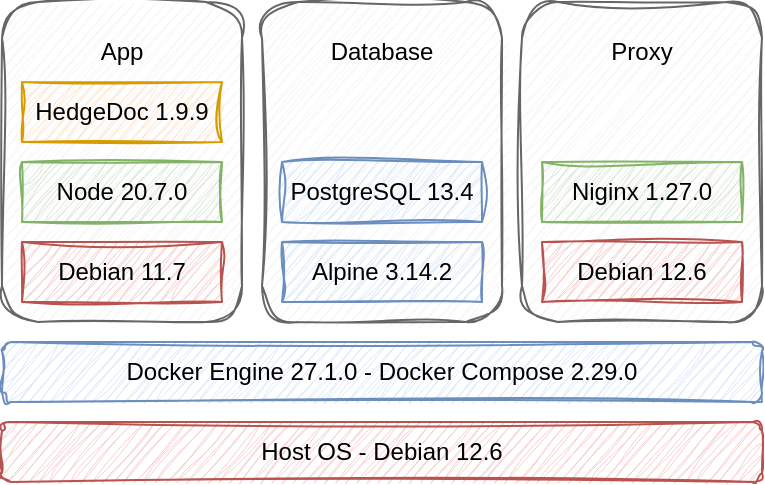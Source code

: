 <mxfile version="24.7.5">
  <diagram name="Página-1" id="A5Ahf2CoRVOPJ03jojGC">
    <mxGraphModel dx="551" dy="374" grid="1" gridSize="10" guides="1" tooltips="1" connect="1" arrows="1" fold="1" page="1" pageScale="1" pageWidth="440" pageHeight="280" math="0" shadow="0">
      <root>
        <mxCell id="0" />
        <mxCell id="1" parent="0" />
        <mxCell id="La_c6Itd9mwxb3O8G_VO-1" value="Host OS - Debian 12.6" style="rounded=1;whiteSpace=wrap;html=1;fillColor=#f8cecc;strokeColor=#b85450;sketch=1;curveFitting=1;jiggle=2;" parent="1" vertex="1">
          <mxGeometry x="30" y="230" width="380" height="30" as="geometry" />
        </mxCell>
        <mxCell id="La_c6Itd9mwxb3O8G_VO-2" value="D&lt;span style=&quot;background-color: initial;&quot;&gt;ocker Engine 27.1.0 - Docker Compose 2.29.0&lt;/span&gt;" style="rounded=1;whiteSpace=wrap;html=1;fillColor=#dae8fc;strokeColor=#6c8ebf;sketch=1;curveFitting=1;jiggle=2;" parent="1" vertex="1">
          <mxGeometry x="30" y="190" width="380" height="30" as="geometry" />
        </mxCell>
        <mxCell id="La_c6Itd9mwxb3O8G_VO-3" value="" style="rounded=1;whiteSpace=wrap;html=1;fillColor=#f5f5f5;fontColor=#333333;strokeColor=#666666;sketch=1;curveFitting=1;jiggle=2;" parent="1" vertex="1">
          <mxGeometry x="30" y="20" width="120" height="160" as="geometry" />
        </mxCell>
        <mxCell id="La_c6Itd9mwxb3O8G_VO-4" value="" style="rounded=1;whiteSpace=wrap;html=1;fillColor=#f5f5f5;fontColor=#333333;strokeColor=#666666;sketch=1;curveFitting=1;jiggle=2;" parent="1" vertex="1">
          <mxGeometry x="160" y="20" width="120" height="160" as="geometry" />
        </mxCell>
        <mxCell id="La_c6Itd9mwxb3O8G_VO-5" value="" style="rounded=1;whiteSpace=wrap;html=1;fillColor=#f5f5f5;fontColor=#333333;strokeColor=#666666;shadow=0;glass=0;sketch=1;curveFitting=1;jiggle=2;" parent="1" vertex="1">
          <mxGeometry x="290" y="20" width="120" height="160" as="geometry" />
        </mxCell>
        <mxCell id="La_c6Itd9mwxb3O8G_VO-6" value="Node 20.7.0" style="rounded=0;whiteSpace=wrap;html=1;fillColor=#d5e8d4;strokeColor=#82b366;sketch=1;curveFitting=1;jiggle=2;" parent="1" vertex="1">
          <mxGeometry x="40" y="100" width="100" height="30" as="geometry" />
        </mxCell>
        <mxCell id="La_c6Itd9mwxb3O8G_VO-7" value="HedgeDoc 1.9.9" style="rounded=0;whiteSpace=wrap;html=1;fillColor=#ffe6cc;strokeColor=#d79b00;sketch=1;curveFitting=1;jiggle=2;" parent="1" vertex="1">
          <mxGeometry x="40" y="60" width="100" height="30" as="geometry" />
        </mxCell>
        <mxCell id="La_c6Itd9mwxb3O8G_VO-9" value="Debian 11.7" style="rounded=0;whiteSpace=wrap;html=1;fillColor=#f8cecc;strokeColor=#b85450;sketch=1;curveFitting=1;jiggle=2;" parent="1" vertex="1">
          <mxGeometry x="40" y="140" width="100" height="30" as="geometry" />
        </mxCell>
        <mxCell id="La_c6Itd9mwxb3O8G_VO-10" value="Alpine 3.14.2" style="rounded=0;whiteSpace=wrap;html=1;fillColor=#dae8fc;strokeColor=#6c8ebf;sketch=1;curveFitting=1;jiggle=2;" parent="1" vertex="1">
          <mxGeometry x="170" y="140" width="100" height="30" as="geometry" />
        </mxCell>
        <mxCell id="La_c6Itd9mwxb3O8G_VO-11" value="PostgreSQL 13.4" style="rounded=0;whiteSpace=wrap;html=1;fillColor=#dae8fc;strokeColor=#6c8ebf;sketch=1;curveFitting=1;jiggle=2;" parent="1" vertex="1">
          <mxGeometry x="170" y="100" width="100" height="30" as="geometry" />
        </mxCell>
        <mxCell id="La_c6Itd9mwxb3O8G_VO-12" value="Niginx 1.27.0" style="rounded=0;whiteSpace=wrap;html=1;fillColor=#d5e8d4;strokeColor=#82b366;sketch=1;curveFitting=1;jiggle=2;" parent="1" vertex="1">
          <mxGeometry x="300" y="100" width="100" height="30" as="geometry" />
        </mxCell>
        <mxCell id="La_c6Itd9mwxb3O8G_VO-13" value="Debian 12.6" style="rounded=0;whiteSpace=wrap;html=1;fillColor=#f8cecc;strokeColor=#b85450;sketch=1;curveFitting=1;jiggle=2;" parent="1" vertex="1">
          <mxGeometry x="300" y="140" width="100" height="30" as="geometry" />
        </mxCell>
        <mxCell id="La_c6Itd9mwxb3O8G_VO-14" value="App" style="text;html=1;align=center;verticalAlign=middle;whiteSpace=wrap;rounded=0;" parent="1" vertex="1">
          <mxGeometry x="60" y="30" width="60" height="30" as="geometry" />
        </mxCell>
        <mxCell id="La_c6Itd9mwxb3O8G_VO-15" value="Database" style="text;html=1;align=center;verticalAlign=middle;whiteSpace=wrap;rounded=0;" parent="1" vertex="1">
          <mxGeometry x="190" y="30" width="60" height="30" as="geometry" />
        </mxCell>
        <mxCell id="La_c6Itd9mwxb3O8G_VO-16" value="Proxy" style="text;html=1;align=center;verticalAlign=middle;whiteSpace=wrap;rounded=0;" parent="1" vertex="1">
          <mxGeometry x="320" y="30" width="60" height="30" as="geometry" />
        </mxCell>
      </root>
    </mxGraphModel>
  </diagram>
</mxfile>
